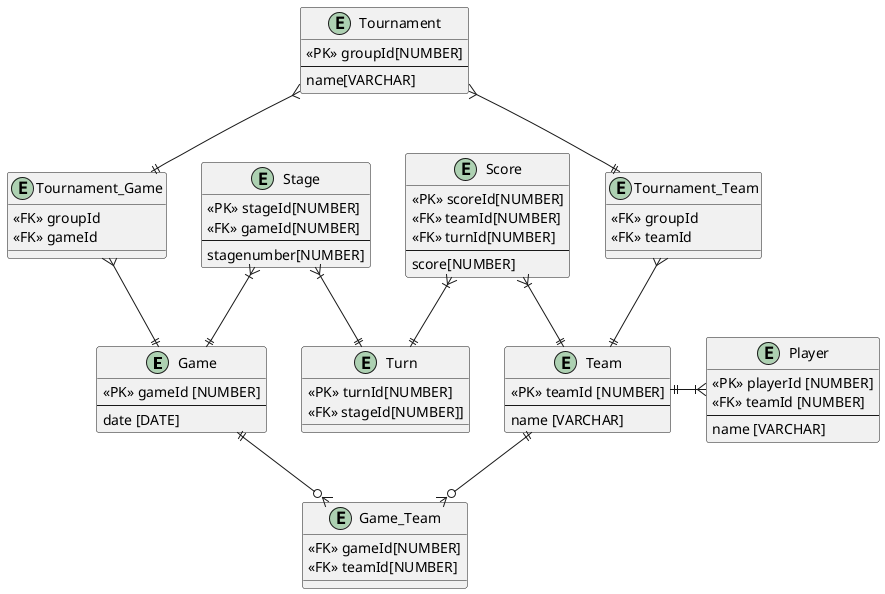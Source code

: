 @startuml
    entity Game{
        <<PK>> gameId [NUMBER]
        --
        date [DATE]
    }

    entity Game_Team{
        <<FK>> gameId[NUMBER]
        <<FK>> teamId[NUMBER]
    }

    entity Team{
        <<PK>> teamId [NUMBER]
        --
        name [VARCHAR]
    }

    entity Player{
        <<PK>> playerId [NUMBER]
        <<FK>> teamId [NUMBER]
        --
        name [VARCHAR]
    }

    entity Stage{
        <<PK>> stageId[NUMBER]
        <<FK>> gameId[NUMBER]
        --
        stagenumber[NUMBER]
    }

    entity Turn {
        <<PK>> turnId[NUMBER]
        <<FK>> stageId[NUMBER]]
    }

    entity Score{
        <<PK>> scoreId[NUMBER]
        <<FK>> teamId[NUMBER]
        <<FK>> turnId[NUMBER]
        --
        score[NUMBER]
    }

    entity Tournament {
        <<PK>> groupId[NUMBER]
        --
        name[VARCHAR]
    }

    entity Tournament_Game {
        <<FK>> groupId
        <<FK>> gameId
    }

    entity Tournament_Team {
        <<FK>> groupId
        <<FK>> teamId
    }

    Team||--o{Game_Team
    Game||--o{Game_Team
    Stage}|-||Game
    Team||-|{Player
    Score}|--||Team
    Score}|--||Turn
    Stage}|--||Turn
    Tournament}--||Tournament_Team
    Tournament}--||Tournament_Game
    Tournament_Team}--||Team
    Tournament_Game}--||Game
@enduml